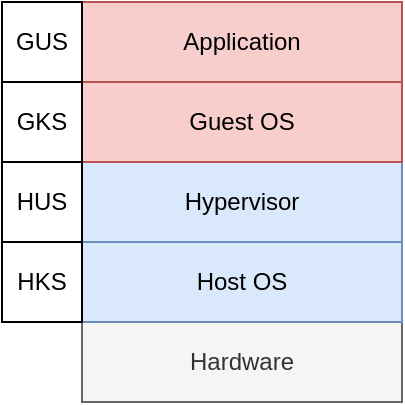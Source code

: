 <mxfile version="13.8.6"><diagram id="vfFkll4_znfUiC_O59FA" name="Page-1"><mxGraphModel dx="1422" dy="807" grid="1" gridSize="10" guides="1" tooltips="1" connect="1" arrows="1" fold="1" page="1" pageScale="1" pageWidth="850" pageHeight="1100" math="0" shadow="0"><root><mxCell id="0"/><mxCell id="1" parent="0"/><mxCell id="p3sUga53ZY2i2j3MXEkg-1" value="Hardware" style="rounded=0;whiteSpace=wrap;html=1;fillColor=#f5f5f5;strokeColor=#666666;fontColor=#333333;" vertex="1" parent="1"><mxGeometry x="360" y="240" width="160" height="40" as="geometry"/></mxCell><mxCell id="p3sUga53ZY2i2j3MXEkg-2" value="Host OS" style="rounded=0;whiteSpace=wrap;html=1;fillColor=#dae8fc;strokeColor=#6c8ebf;" vertex="1" parent="1"><mxGeometry x="360" y="200" width="160" height="40" as="geometry"/></mxCell><mxCell id="p3sUga53ZY2i2j3MXEkg-3" value="Hypervisor" style="rounded=0;whiteSpace=wrap;html=1;fillColor=#dae8fc;strokeColor=#6c8ebf;" vertex="1" parent="1"><mxGeometry x="360" y="160" width="160" height="40" as="geometry"/></mxCell><mxCell id="p3sUga53ZY2i2j3MXEkg-4" value="Guest OS" style="rounded=0;whiteSpace=wrap;html=1;fillColor=#f8cecc;strokeColor=#b85450;" vertex="1" parent="1"><mxGeometry x="360" y="120" width="160" height="40" as="geometry"/></mxCell><mxCell id="p3sUga53ZY2i2j3MXEkg-5" value="Application" style="rounded=0;whiteSpace=wrap;html=1;fillColor=#f8cecc;strokeColor=#b85450;" vertex="1" parent="1"><mxGeometry x="360" y="80" width="160" height="40" as="geometry"/></mxCell><mxCell id="p3sUga53ZY2i2j3MXEkg-17" value="HKS" style="rounded=0;whiteSpace=wrap;html=1;fillColor=#FFFFFF;" vertex="1" parent="1"><mxGeometry x="320" y="200" width="40" height="40" as="geometry"/></mxCell><mxCell id="p3sUga53ZY2i2j3MXEkg-18" value="HUS" style="rounded=0;whiteSpace=wrap;html=1;fillColor=#FFFFFF;" vertex="1" parent="1"><mxGeometry x="320" y="160" width="40" height="40" as="geometry"/></mxCell><mxCell id="p3sUga53ZY2i2j3MXEkg-19" value="GKS" style="rounded=0;whiteSpace=wrap;html=1;fillColor=#FFFFFF;" vertex="1" parent="1"><mxGeometry x="320" y="120" width="40" height="40" as="geometry"/></mxCell><mxCell id="p3sUga53ZY2i2j3MXEkg-20" value="GUS" style="rounded=0;whiteSpace=wrap;html=1;fillColor=#FFFFFF;" vertex="1" parent="1"><mxGeometry x="320" y="80" width="40" height="40" as="geometry"/></mxCell></root></mxGraphModel></diagram></mxfile>